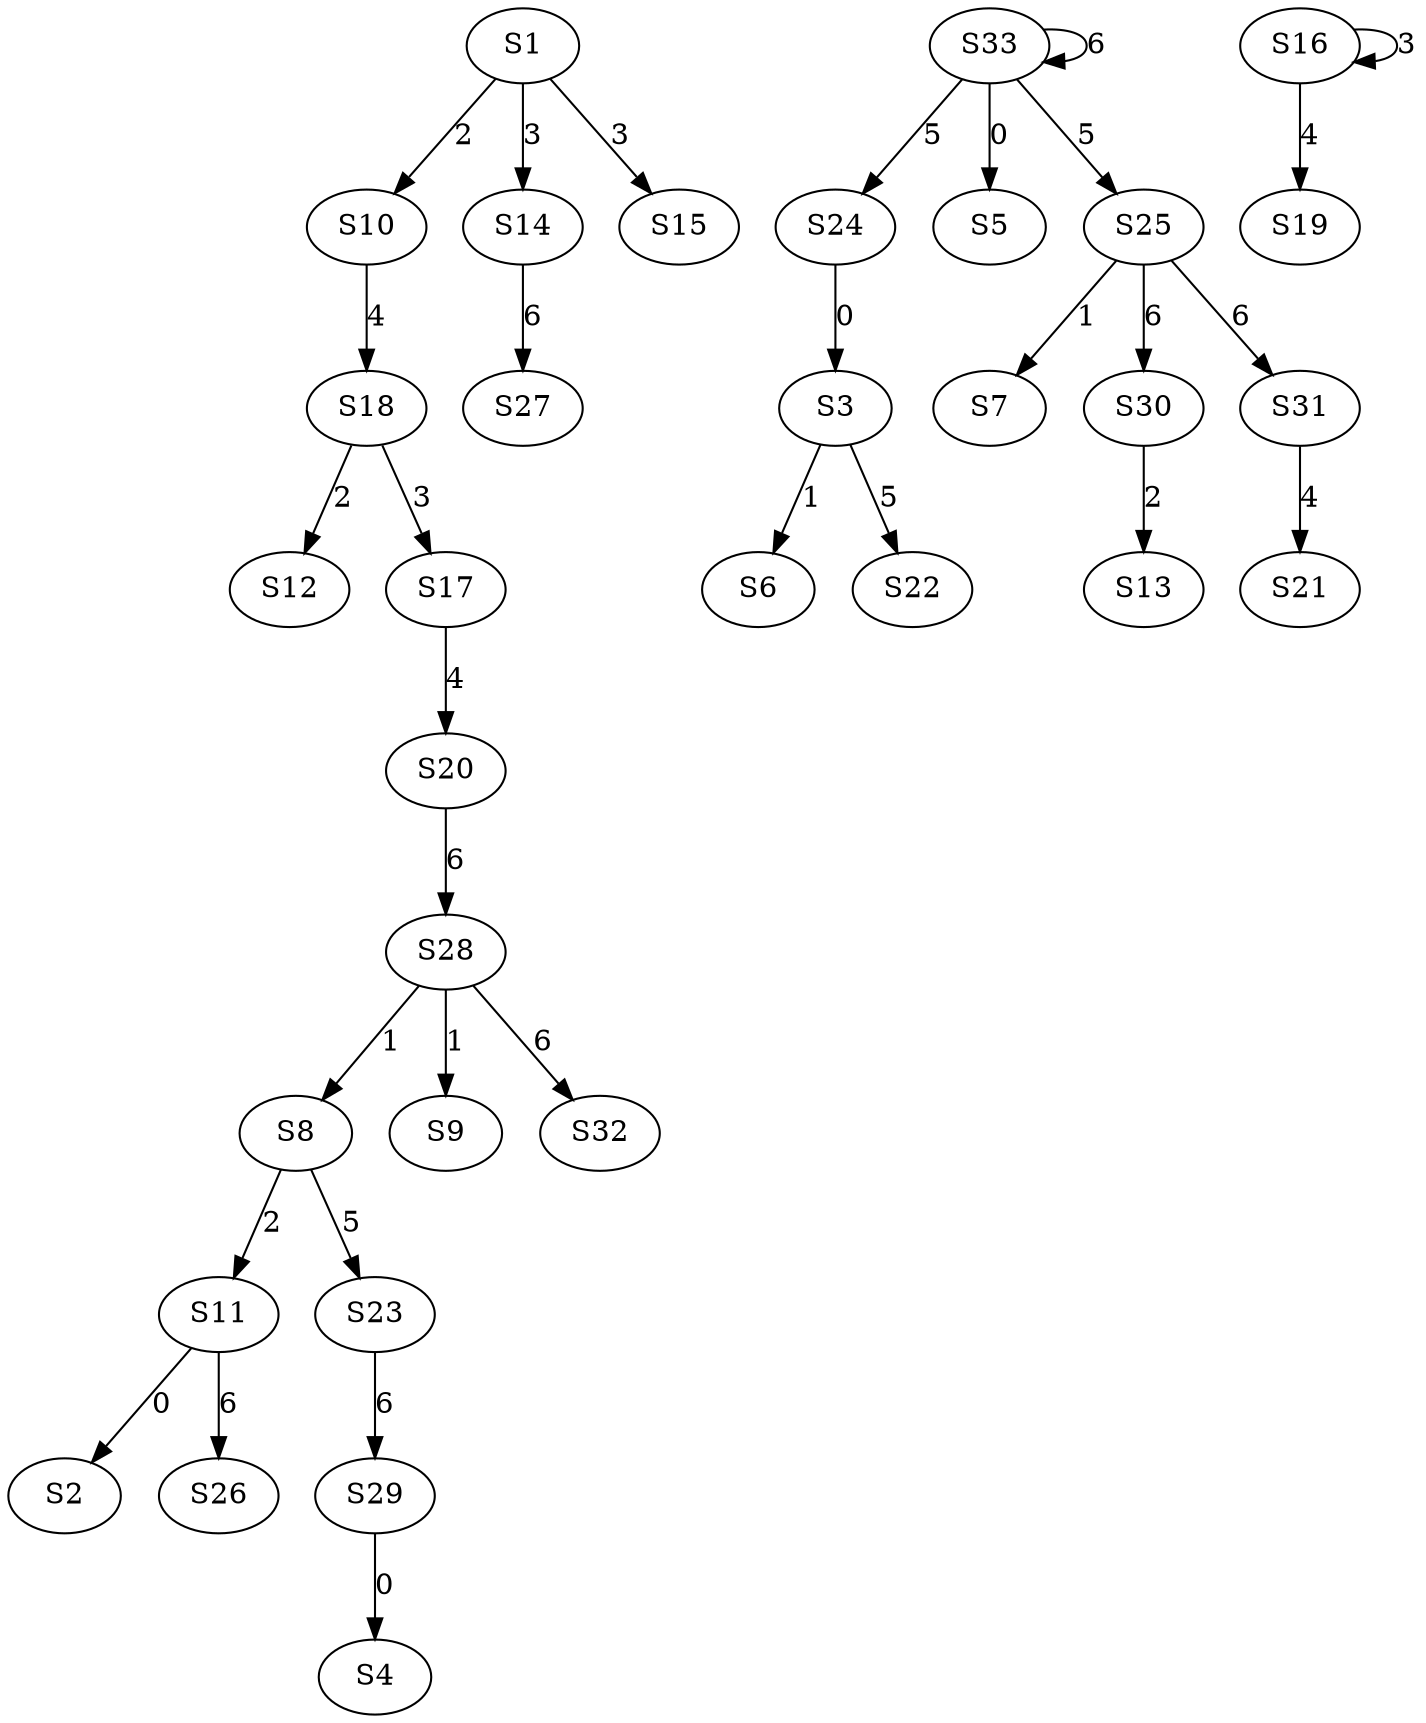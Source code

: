 strict digraph {
	S11 -> S2 [ label = 0 ];
	S24 -> S3 [ label = 0 ];
	S29 -> S4 [ label = 0 ];
	S33 -> S5 [ label = 0 ];
	S3 -> S6 [ label = 1 ];
	S25 -> S7 [ label = 1 ];
	S28 -> S8 [ label = 1 ];
	S28 -> S9 [ label = 1 ];
	S1 -> S10 [ label = 2 ];
	S8 -> S11 [ label = 2 ];
	S18 -> S12 [ label = 2 ];
	S30 -> S13 [ label = 2 ];
	S1 -> S14 [ label = 3 ];
	S1 -> S15 [ label = 3 ];
	S16 -> S16 [ label = 3 ];
	S18 -> S17 [ label = 3 ];
	S10 -> S18 [ label = 4 ];
	S16 -> S19 [ label = 4 ];
	S17 -> S20 [ label = 4 ];
	S31 -> S21 [ label = 4 ];
	S3 -> S22 [ label = 5 ];
	S8 -> S23 [ label = 5 ];
	S33 -> S24 [ label = 5 ];
	S33 -> S25 [ label = 5 ];
	S11 -> S26 [ label = 6 ];
	S14 -> S27 [ label = 6 ];
	S20 -> S28 [ label = 6 ];
	S23 -> S29 [ label = 6 ];
	S25 -> S30 [ label = 6 ];
	S25 -> S31 [ label = 6 ];
	S28 -> S32 [ label = 6 ];
	S33 -> S33 [ label = 6 ];
}